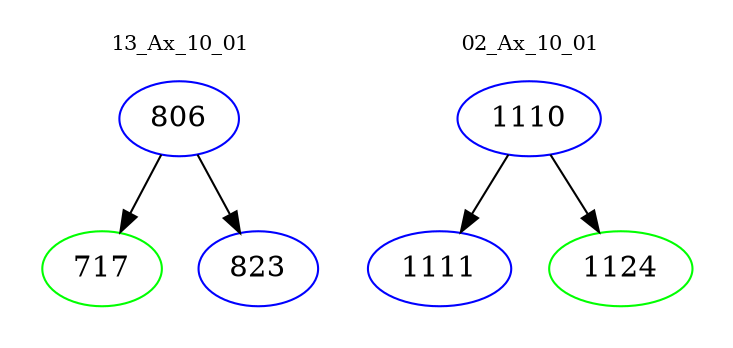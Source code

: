 digraph{
subgraph cluster_0 {
color = white
label = "13_Ax_10_01";
fontsize=10;
T0_806 [label="806", color="blue"]
T0_806 -> T0_717 [color="black"]
T0_717 [label="717", color="green"]
T0_806 -> T0_823 [color="black"]
T0_823 [label="823", color="blue"]
}
subgraph cluster_1 {
color = white
label = "02_Ax_10_01";
fontsize=10;
T1_1110 [label="1110", color="blue"]
T1_1110 -> T1_1111 [color="black"]
T1_1111 [label="1111", color="blue"]
T1_1110 -> T1_1124 [color="black"]
T1_1124 [label="1124", color="green"]
}
}

